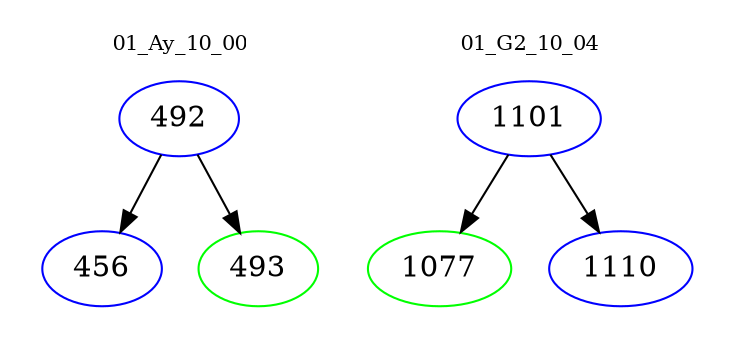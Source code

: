 digraph{
subgraph cluster_0 {
color = white
label = "01_Ay_10_00";
fontsize=10;
T0_492 [label="492", color="blue"]
T0_492 -> T0_456 [color="black"]
T0_456 [label="456", color="blue"]
T0_492 -> T0_493 [color="black"]
T0_493 [label="493", color="green"]
}
subgraph cluster_1 {
color = white
label = "01_G2_10_04";
fontsize=10;
T1_1101 [label="1101", color="blue"]
T1_1101 -> T1_1077 [color="black"]
T1_1077 [label="1077", color="green"]
T1_1101 -> T1_1110 [color="black"]
T1_1110 [label="1110", color="blue"]
}
}
